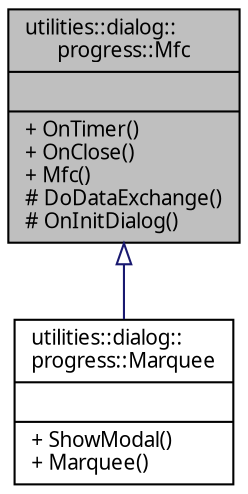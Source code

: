 digraph "utilities::dialog::progress::Mfc"
{
 // INTERACTIVE_SVG=YES
  edge [fontname="Verdana",fontsize="10",labelfontname="Verdana",labelfontsize="10"];
  node [fontname="Verdana",fontsize="10",shape=record];
  Node1 [label="{utilities::dialog::\lprogress::Mfc\n||+ OnTimer()\l+ OnClose()\l+ Mfc()\l# DoDataExchange()\l# OnInitDialog()\l}",height=0.2,width=0.4,color="black", fillcolor="grey75", style="filled", fontcolor="black"];
  Node1 -> Node2 [dir="back",color="midnightblue",fontsize="10",style="solid",arrowtail="onormal",fontname="Verdana"];
  Node2 [label="{utilities::dialog::\lprogress::Marquee\n||+ ShowModal()\l+ Marquee()\l}",height=0.2,width=0.4,color="black", fillcolor="white", style="filled",URL="$classutilities_1_1dialog_1_1progress_1_1_marquee.html",tooltip="Класс входит в Проект Dialog   Класс диалогового окна, отображающего прогресс процесса в виде бегущей..."];
}
